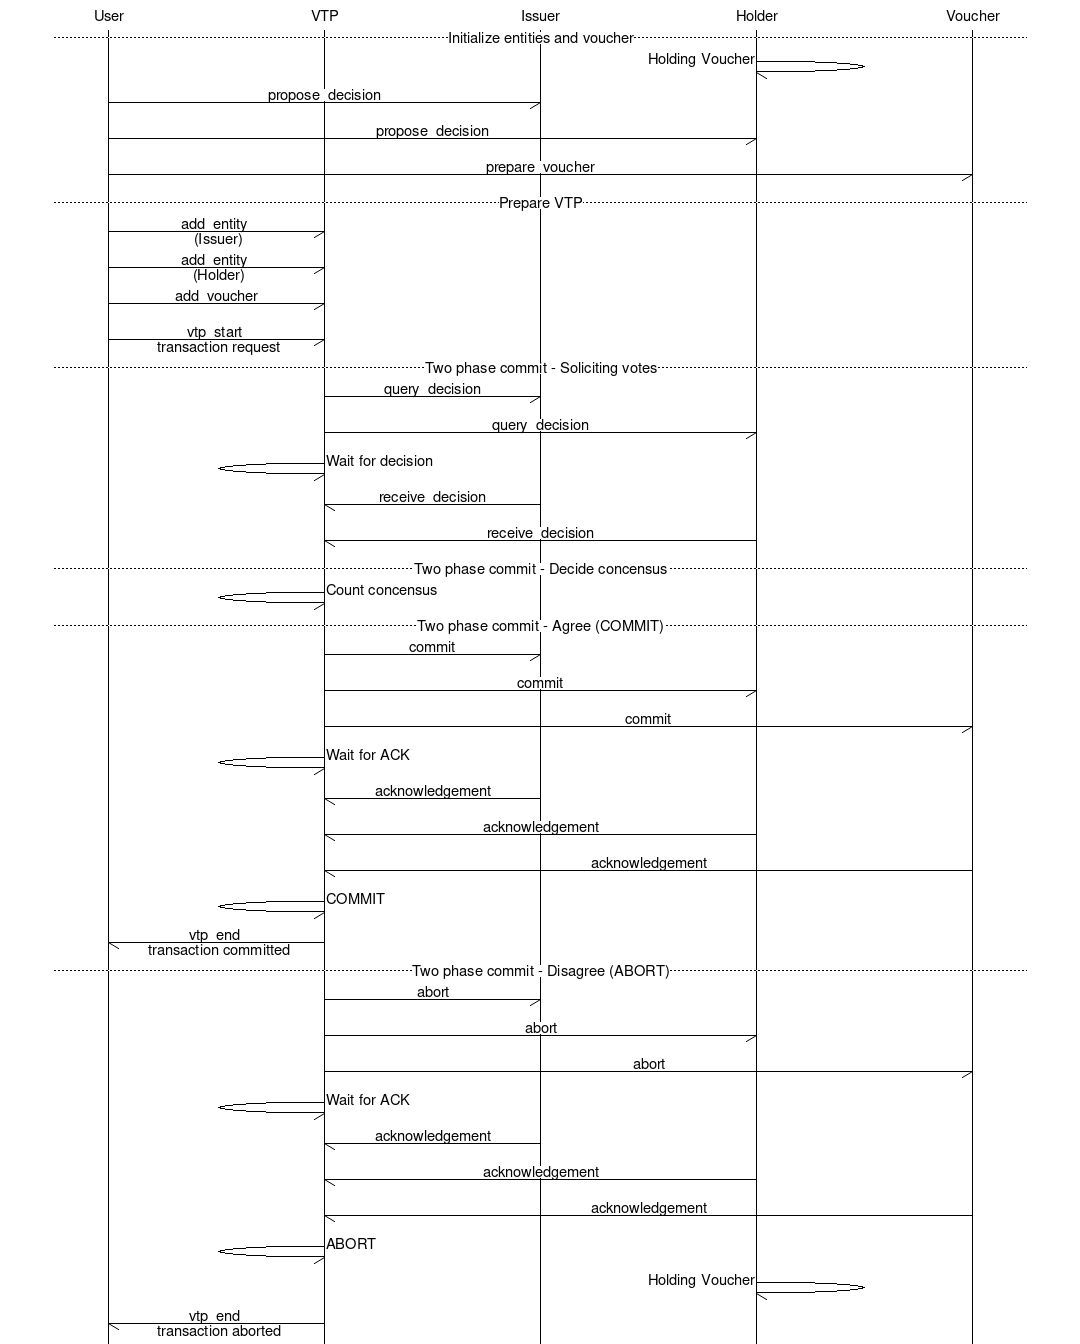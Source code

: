 // ---------------------------------------------------------------------
// Copyright (c) 2018, Backyard Innovations Pte. Ltd., Singapore.
//
// Released under the terms of the Apache License 2.0
// See: file LICENSE that came with this software for details.
//
// This file contains Intellectual Property that belongs to
// Backyard Innovations Pte Ltd., Singapore.
//
// Authors: Santhosh Raju <santhosh@byisystems.com>
//          Cherry G. Mathew <cherry@byisystems.com>
// ---------------------------------------------------------------------
msc {
  hscale="1.1",
  width="1080",
  wordwraparcs=true;

  User,
  VTP,
  Issuer,
  Holder,
  Voucher;

  ---            [label="Initialize entities and voucher"];

  Holder->Holder [label="Holding Voucher"];
  User->Issuer   [label="propose_decision"];
  User->Holder   [label="propose_decision"];
  User->Voucher  [label="prepare_voucher"];

  ---            [label="Prepare VTP"];

  User->VTP      [label="add_entity \n (Issuer)"];
  User->VTP      [label="add_entity \n (Holder)"];
  User->VTP      [label="add_voucher"];
  User->VTP      [label="vtp_start \n transaction request"];

  ---            [label="Two phase commit - Soliciting votes"];

  VTP->Issuer    [label="query_decision"];
  VTP->Holder    [label="query_decision"];
  VTP->VTP       [label="Wait for decision"];
  VTP<-Issuer    [label="receive_decision"];
  VTP<-Holder    [label="receive_decision"];

  ---            [label="Two phase commit - Decide concensus"];

  VTP<-VTP       [label="Count concensus"];

  ---            [label="Two phase commit - Agree (COMMIT)"];

  VTP->Issuer    [label="commit"];
  VTP->Holder    [label="commit"];
  VTP->Voucher   [label="commit"];

  VTP->VTP       [label="Wait for ACK"];

  VTP<-Issuer    [label="acknowledgement"];
  VTP<-Holder    [label="acknowledgement"];
  VTP<-Voucher   [label="acknowledgement"];

  VTP->VTP       [label="COMMIT"];

  User<-VTP      [label="vtp_end \n transaction committed"];

  ---            [label="Two phase commit - Disagree (ABORT)"];

  VTP->Issuer    [label="abort"];
  VTP->Holder    [label="abort"];
  VTP->Voucher   [label="abort"];

  VTP->VTP       [label="Wait for ACK"];

  VTP<-Issuer    [label="acknowledgement"];
  VTP<-Holder    [label="acknowledgement"];
  VTP<-Voucher   [label="acknowledgement"];

  VTP->VTP       [label="ABORT"];

  Holder->Holder [label="Holding Voucher"];

  User<-VTP      [label="vtp_end \n transaction aborted"];
}

